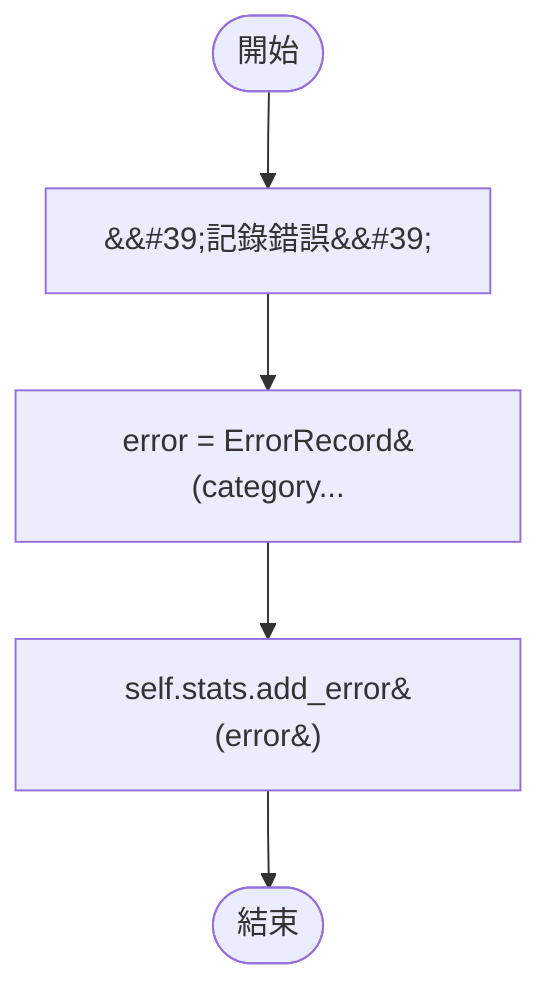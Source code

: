 flowchart TB
    n1([開始])
    n2([結束])
    n3[&amp;&#35;39;記錄錯誤&amp;&#35;39;]
    n4[error = ErrorRecord&#40;category...]
    n5[self.stats.add_error&#40;error&#41;]
    n1 --> n3
    n3 --> n4
    n4 --> n5
    n5 --> n2